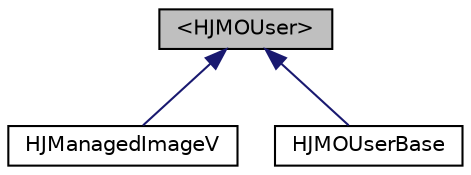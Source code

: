 digraph G
{
  edge [fontname="Helvetica",fontsize="10",labelfontname="Helvetica",labelfontsize="10"];
  node [fontname="Helvetica",fontsize="10",shape=record];
  Node1 [label="\<HJMOUser\>",height=0.2,width=0.4,color="black", fillcolor="grey75", style="filled" fontcolor="black"];
  Node1 -> Node2 [dir="back",color="midnightblue",fontsize="10",style="solid",fontname="Helvetica"];
  Node2 [label="HJManagedImageV",height=0.2,width=0.4,color="black", fillcolor="white", style="filled",URL="$interface_h_j_managed_image_v.html"];
  Node1 -> Node3 [dir="back",color="midnightblue",fontsize="10",style="solid",fontname="Helvetica"];
  Node3 [label="HJMOUserBase",height=0.2,width=0.4,color="black", fillcolor="white", style="filled",URL="$interface_h_j_m_o_user_base.html"];
}
